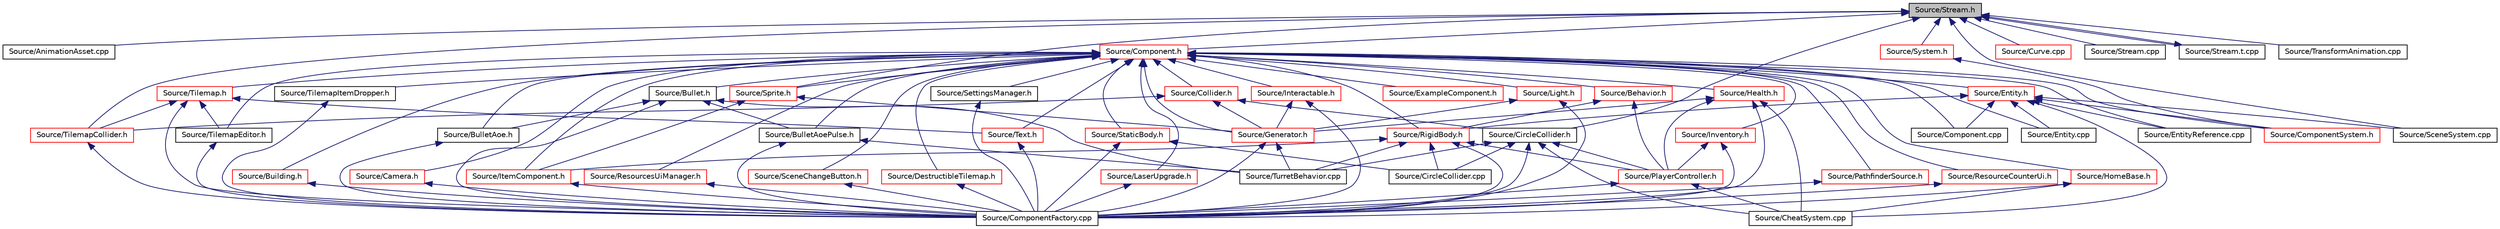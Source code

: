 digraph "Source/Stream.h"
{
 // LATEX_PDF_SIZE
  edge [fontname="Helvetica",fontsize="10",labelfontname="Helvetica",labelfontsize="10"];
  node [fontname="Helvetica",fontsize="10",shape=record];
  Node1 [label="Source/Stream.h",height=0.2,width=0.4,color="black", fillcolor="grey75", style="filled", fontcolor="black",tooltip="JSON File reading/writing."];
  Node1 -> Node2 [dir="back",color="midnightblue",fontsize="10",style="solid"];
  Node2 [label="Source/AnimationAsset.cpp",height=0.2,width=0.4,color="black", fillcolor="white", style="filled",URL="$AnimationAsset_8cpp.html",tooltip="Asset that contains information about a spritesheet animation."];
  Node1 -> Node3 [dir="back",color="midnightblue",fontsize="10",style="solid"];
  Node3 [label="Source/CircleCollider.h",height=0.2,width=0.4,color="black", fillcolor="white", style="filled",URL="$CircleCollider_8h.html",tooltip="Circle-shaped collider."];
  Node3 -> Node4 [dir="back",color="midnightblue",fontsize="10",style="solid"];
  Node4 [label="Source/CheatSystem.cpp",height=0.2,width=0.4,color="black", fillcolor="white", style="filled",URL="$CheatSystem_8cpp.html",tooltip="CheatSystem Class definition."];
  Node3 -> Node5 [dir="back",color="midnightblue",fontsize="10",style="solid"];
  Node5 [label="Source/CircleCollider.cpp",height=0.2,width=0.4,color="black", fillcolor="white", style="filled",URL="$CircleCollider_8cpp.html",tooltip="Circle-shaped collider."];
  Node3 -> Node6 [dir="back",color="midnightblue",fontsize="10",style="solid"];
  Node6 [label="Source/ComponentFactory.cpp",height=0.2,width=0.4,color="black", fillcolor="white", style="filled",URL="$ComponentFactory_8cpp.html",tooltip="Definitions for the component factory class."];
  Node3 -> Node7 [dir="back",color="midnightblue",fontsize="10",style="solid"];
  Node7 [label="Source/PlayerController.h",height=0.2,width=0.4,color="red", fillcolor="white", style="filled",URL="$PlayerController_8h.html",tooltip="PlayerController Behaviour Class."];
  Node7 -> Node4 [dir="back",color="midnightblue",fontsize="10",style="solid"];
  Node7 -> Node6 [dir="back",color="midnightblue",fontsize="10",style="solid"];
  Node3 -> Node10 [dir="back",color="midnightblue",fontsize="10",style="solid"];
  Node10 [label="Source/TurretBehavior.cpp",height=0.2,width=0.4,color="black", fillcolor="white", style="filled",URL="$TurretBehavior_8cpp.html",tooltip="Behavior Compenent for Basic Turret"];
  Node1 -> Node11 [dir="back",color="midnightblue",fontsize="10",style="solid"];
  Node11 [label="Source/Component.h",height=0.2,width=0.4,color="red", fillcolor="white", style="filled",URL="$Component_8h.html",tooltip="Virtual component header."];
  Node11 -> Node12 [dir="back",color="midnightblue",fontsize="10",style="solid"];
  Node12 [label="Source/Behavior.h",height=0.2,width=0.4,color="red", fillcolor="white", style="filled",URL="$Behavior_8h.html",tooltip="Virtual behavior component header."];
  Node12 -> Node7 [dir="back",color="midnightblue",fontsize="10",style="solid"];
  Node12 -> Node65 [dir="back",color="midnightblue",fontsize="10",style="solid"];
  Node65 [label="Source/RigidBody.h",height=0.2,width=0.4,color="red", fillcolor="white", style="filled",URL="$RigidBody_8h_source.html",tooltip=" "];
  Node65 -> Node5 [dir="back",color="midnightblue",fontsize="10",style="solid"];
  Node65 -> Node6 [dir="back",color="midnightblue",fontsize="10",style="solid"];
  Node65 -> Node28 [dir="back",color="midnightblue",fontsize="10",style="solid"];
  Node28 [label="Source/ItemComponent.h",height=0.2,width=0.4,color="red", fillcolor="white", style="filled",URL="$ItemComponent_8h.html",tooltip="Item in the world that can be picked up."];
  Node28 -> Node6 [dir="back",color="midnightblue",fontsize="10",style="solid"];
  Node65 -> Node7 [dir="back",color="midnightblue",fontsize="10",style="solid"];
  Node65 -> Node10 [dir="back",color="midnightblue",fontsize="10",style="solid"];
  Node11 -> Node82 [dir="back",color="midnightblue",fontsize="10",style="solid"];
  Node82 [label="Source/Building.h",height=0.2,width=0.4,color="red", fillcolor="white", style="filled",URL="$Building_8h.html",tooltip="Building Component Class."];
  Node82 -> Node6 [dir="back",color="midnightblue",fontsize="10",style="solid"];
  Node11 -> Node83 [dir="back",color="midnightblue",fontsize="10",style="solid"];
  Node83 [label="Source/Bullet.h",height=0.2,width=0.4,color="black", fillcolor="white", style="filled",URL="$Bullet_8h_source.html",tooltip=" "];
  Node83 -> Node84 [dir="back",color="midnightblue",fontsize="10",style="solid"];
  Node84 [label="Source/BulletAoe.h",height=0.2,width=0.4,color="black", fillcolor="white", style="filled",URL="$BulletAoe_8h_source.html",tooltip=" "];
  Node84 -> Node6 [dir="back",color="midnightblue",fontsize="10",style="solid"];
  Node83 -> Node85 [dir="back",color="midnightblue",fontsize="10",style="solid"];
  Node85 [label="Source/BulletAoePulse.h",height=0.2,width=0.4,color="black", fillcolor="white", style="filled",URL="$BulletAoePulse_8h_source.html",tooltip=" "];
  Node85 -> Node6 [dir="back",color="midnightblue",fontsize="10",style="solid"];
  Node85 -> Node10 [dir="back",color="midnightblue",fontsize="10",style="solid"];
  Node83 -> Node6 [dir="back",color="midnightblue",fontsize="10",style="solid"];
  Node83 -> Node10 [dir="back",color="midnightblue",fontsize="10",style="solid"];
  Node11 -> Node84 [dir="back",color="midnightblue",fontsize="10",style="solid"];
  Node11 -> Node85 [dir="back",color="midnightblue",fontsize="10",style="solid"];
  Node11 -> Node86 [dir="back",color="midnightblue",fontsize="10",style="solid"];
  Node86 [label="Source/Camera.h",height=0.2,width=0.4,color="red", fillcolor="white", style="filled",URL="$Camera_8h.html",tooltip="Camera component for rendering."];
  Node86 -> Node6 [dir="back",color="midnightblue",fontsize="10",style="solid"];
  Node11 -> Node98 [dir="back",color="midnightblue",fontsize="10",style="solid"];
  Node98 [label="Source/Collider.h",height=0.2,width=0.4,color="red", fillcolor="white", style="filled",URL="$Collider_8h.html",tooltip="Base component for detecting collisions."];
  Node98 -> Node3 [dir="back",color="midnightblue",fontsize="10",style="solid"];
  Node98 -> Node25 [dir="back",color="midnightblue",fontsize="10",style="solid"];
  Node25 [label="Source/Generator.h",height=0.2,width=0.4,color="red", fillcolor="white", style="filled",URL="$Generator_8h_source.html",tooltip=" "];
  Node25 -> Node6 [dir="back",color="midnightblue",fontsize="10",style="solid"];
  Node25 -> Node10 [dir="back",color="midnightblue",fontsize="10",style="solid"];
  Node98 -> Node99 [dir="back",color="midnightblue",fontsize="10",style="solid"];
  Node99 [label="Source/TilemapCollider.h",height=0.2,width=0.4,color="red", fillcolor="white", style="filled",URL="$TilemapCollider_8h.html",tooltip="tilemap collider"];
  Node99 -> Node6 [dir="back",color="midnightblue",fontsize="10",style="solid"];
  Node11 -> Node100 [dir="back",color="midnightblue",fontsize="10",style="solid"];
  Node100 [label="Source/Component.cpp",height=0.2,width=0.4,color="black", fillcolor="white", style="filled",URL="$Component_8cpp.html",tooltip="Virtual component header."];
  Node11 -> Node101 [dir="back",color="midnightblue",fontsize="10",style="solid"];
  Node101 [label="Source/ComponentSystem.h",height=0.2,width=0.4,color="red", fillcolor="white", style="filled",URL="$ComponentSystem_8h.html",tooltip="System that keeps track of a specific kind of Component."];
  Node11 -> Node109 [dir="back",color="midnightblue",fontsize="10",style="solid"];
  Node109 [label="Source/DestructibleTilemap.h",height=0.2,width=0.4,color="red", fillcolor="white", style="filled",URL="$DestructibleTilemap_8h.html",tooltip="Component responsible for handling the breaking of tiles with varrying strengths."];
  Node109 -> Node6 [dir="back",color="midnightblue",fontsize="10",style="solid"];
  Node11 -> Node105 [dir="back",color="midnightblue",fontsize="10",style="solid"];
  Node105 [label="Source/Entity.cpp",height=0.2,width=0.4,color="black", fillcolor="white", style="filled",URL="$Entity_8cpp.html",tooltip="Function definitions for the Entity class."];
  Node11 -> Node110 [dir="back",color="midnightblue",fontsize="10",style="solid"];
  Node110 [label="Source/Entity.h",height=0.2,width=0.4,color="red", fillcolor="white", style="filled",URL="$Entity_8h.html",tooltip="Entity class which holds Components."];
  Node110 -> Node4 [dir="back",color="midnightblue",fontsize="10",style="solid"];
  Node110 -> Node100 [dir="back",color="midnightblue",fontsize="10",style="solid"];
  Node110 -> Node101 [dir="back",color="midnightblue",fontsize="10",style="solid"];
  Node110 -> Node105 [dir="back",color="midnightblue",fontsize="10",style="solid"];
  Node110 -> Node140 [dir="back",color="midnightblue",fontsize="10",style="solid"];
  Node140 [label="Source/EntityReference.cpp",height=0.2,width=0.4,color="black", fillcolor="white", style="filled",URL="$EntityReference_8cpp.html",tooltip="a reference to an Entity in the scene"];
  Node110 -> Node65 [dir="back",color="midnightblue",fontsize="10",style="solid"];
  Node110 -> Node137 [dir="back",color="midnightblue",fontsize="10",style="solid"];
  Node137 [label="Source/SceneSystem.cpp",height=0.2,width=0.4,color="black", fillcolor="white", style="filled",URL="$SceneSystem_8cpp.html",tooltip="handles the process of resetting and changing scenes"];
  Node11 -> Node140 [dir="back",color="midnightblue",fontsize="10",style="solid"];
  Node11 -> Node147 [dir="back",color="midnightblue",fontsize="10",style="solid"];
  Node147 [label="Source/ExampleComponent.h",height=0.2,width=0.4,color="red", fillcolor="white", style="filled",URL="$ExampleComponent_8h.html",tooltip="DESCRIPTION HERE."];
  Node11 -> Node25 [dir="back",color="midnightblue",fontsize="10",style="solid"];
  Node11 -> Node149 [dir="back",color="midnightblue",fontsize="10",style="solid"];
  Node149 [label="Source/Health.h",height=0.2,width=0.4,color="red", fillcolor="white", style="filled",URL="$Health_8h_source.html",tooltip=" "];
  Node149 -> Node4 [dir="back",color="midnightblue",fontsize="10",style="solid"];
  Node149 -> Node6 [dir="back",color="midnightblue",fontsize="10",style="solid"];
  Node149 -> Node25 [dir="back",color="midnightblue",fontsize="10",style="solid"];
  Node149 -> Node7 [dir="back",color="midnightblue",fontsize="10",style="solid"];
  Node11 -> Node150 [dir="back",color="midnightblue",fontsize="10",style="solid"];
  Node150 [label="Source/HomeBase.h",height=0.2,width=0.4,color="red", fillcolor="white", style="filled",URL="$HomeBase_8h_source.html",tooltip=" "];
  Node150 -> Node4 [dir="back",color="midnightblue",fontsize="10",style="solid"];
  Node150 -> Node6 [dir="back",color="midnightblue",fontsize="10",style="solid"];
  Node11 -> Node151 [dir="back",color="midnightblue",fontsize="10",style="solid"];
  Node151 [label="Source/Interactable.h",height=0.2,width=0.4,color="red", fillcolor="white", style="filled",URL="$Interactable_8h.html",tooltip="Component which can be interacted with by pressing a button when nearby."];
  Node151 -> Node6 [dir="back",color="midnightblue",fontsize="10",style="solid"];
  Node151 -> Node25 [dir="back",color="midnightblue",fontsize="10",style="solid"];
  Node11 -> Node152 [dir="back",color="midnightblue",fontsize="10",style="solid"];
  Node152 [label="Source/Inventory.h",height=0.2,width=0.4,color="red", fillcolor="white", style="filled",URL="$Inventory_8h.html",tooltip="Inventory component that stores items."];
  Node152 -> Node6 [dir="back",color="midnightblue",fontsize="10",style="solid"];
  Node152 -> Node7 [dir="back",color="midnightblue",fontsize="10",style="solid"];
  Node11 -> Node28 [dir="back",color="midnightblue",fontsize="10",style="solid"];
  Node11 -> Node153 [dir="back",color="midnightblue",fontsize="10",style="solid"];
  Node153 [label="Source/LaserUpgrade.h",height=0.2,width=0.4,color="red", fillcolor="white", style="filled",URL="$LaserUpgrade_8h.html",tooltip="collectable upgrade to the player's MiningLaser"];
  Node153 -> Node6 [dir="back",color="midnightblue",fontsize="10",style="solid"];
  Node11 -> Node154 [dir="back",color="midnightblue",fontsize="10",style="solid"];
  Node154 [label="Source/Light.h",height=0.2,width=0.4,color="red", fillcolor="white", style="filled",URL="$Light_8h.html",tooltip="Light source component. It shines."];
  Node154 -> Node6 [dir="back",color="midnightblue",fontsize="10",style="solid"];
  Node154 -> Node25 [dir="back",color="midnightblue",fontsize="10",style="solid"];
  Node11 -> Node155 [dir="back",color="midnightblue",fontsize="10",style="solid"];
  Node155 [label="Source/PathfinderSource.h",height=0.2,width=0.4,color="red", fillcolor="white", style="filled",URL="$PathfinderSource_8h.html",tooltip="Defines parent entity as the map for pathfinding."];
  Node155 -> Node6 [dir="back",color="midnightblue",fontsize="10",style="solid"];
  Node11 -> Node156 [dir="back",color="midnightblue",fontsize="10",style="solid"];
  Node156 [label="Source/ResourceCounterUi.h",height=0.2,width=0.4,color="red", fillcolor="white", style="filled",URL="$ResourceCounterUi_8h.html",tooltip="Ui Component that displays a resource sprite and a count."];
  Node156 -> Node6 [dir="back",color="midnightblue",fontsize="10",style="solid"];
  Node11 -> Node115 [dir="back",color="midnightblue",fontsize="10",style="solid"];
  Node115 [label="Source/ResourcesUiManager.h",height=0.2,width=0.4,color="red", fillcolor="white", style="filled",URL="$ResourcesUiManager_8h.html",tooltip="Component that manages the UI for displaying what resources a player currently has."];
  Node115 -> Node6 [dir="back",color="midnightblue",fontsize="10",style="solid"];
  Node11 -> Node65 [dir="back",color="midnightblue",fontsize="10",style="solid"];
  Node11 -> Node157 [dir="back",color="midnightblue",fontsize="10",style="solid"];
  Node157 [label="Source/SceneChangeButton.h",height=0.2,width=0.4,color="red", fillcolor="white", style="filled",URL="$SceneChangeButton_8h.html",tooltip="Component that changes the scene when clicked."];
  Node157 -> Node6 [dir="back",color="midnightblue",fontsize="10",style="solid"];
  Node11 -> Node116 [dir="back",color="midnightblue",fontsize="10",style="solid"];
  Node116 [label="Source/SettingsManager.h",height=0.2,width=0.4,color="black", fillcolor="white", style="filled",URL="$SettingsManager_8h.html",tooltip="Settings Manager Class."];
  Node116 -> Node6 [dir="back",color="midnightblue",fontsize="10",style="solid"];
  Node11 -> Node117 [dir="back",color="midnightblue",fontsize="10",style="solid"];
  Node117 [label="Source/Sprite.h",height=0.2,width=0.4,color="red", fillcolor="white", style="filled",URL="$Sprite_8h_source.html",tooltip=" "];
  Node117 -> Node25 [dir="back",color="midnightblue",fontsize="10",style="solid"];
  Node117 -> Node28 [dir="back",color="midnightblue",fontsize="10",style="solid"];
  Node11 -> Node158 [dir="back",color="midnightblue",fontsize="10",style="solid"];
  Node158 [label="Source/StaticBody.h",height=0.2,width=0.4,color="red", fillcolor="white", style="filled",URL="$StaticBody_8h.html",tooltip="pysics body which can be collided with and does not move"];
  Node158 -> Node5 [dir="back",color="midnightblue",fontsize="10",style="solid"];
  Node158 -> Node6 [dir="back",color="midnightblue",fontsize="10",style="solid"];
  Node11 -> Node144 [dir="back",color="midnightblue",fontsize="10",style="solid"];
  Node144 [label="Source/Text.h",height=0.2,width=0.4,color="red", fillcolor="white", style="filled",URL="$Text_8h.html",tooltip="Component that makes use of Tilemap to draw text."];
  Node144 -> Node6 [dir="back",color="midnightblue",fontsize="10",style="solid"];
  Node11 -> Node143 [dir="back",color="midnightblue",fontsize="10",style="solid"];
  Node143 [label="Source/Tilemap.h",height=0.2,width=0.4,color="red", fillcolor="white", style="filled",URL="$Tilemap_8h.html",tooltip="Tilemap component - loads and manages a tilemap array."];
  Node143 -> Node6 [dir="back",color="midnightblue",fontsize="10",style="solid"];
  Node143 -> Node144 [dir="back",color="midnightblue",fontsize="10",style="solid"];
  Node143 -> Node99 [dir="back",color="midnightblue",fontsize="10",style="solid"];
  Node143 -> Node125 [dir="back",color="midnightblue",fontsize="10",style="solid"];
  Node125 [label="Source/TilemapEditor.h",height=0.2,width=0.4,color="black", fillcolor="white", style="filled",URL="$TilemapEditor_8h.html",tooltip="Component that allows direct editing of a Tilemap."];
  Node125 -> Node6 [dir="back",color="midnightblue",fontsize="10",style="solid"];
  Node11 -> Node125 [dir="back",color="midnightblue",fontsize="10",style="solid"];
  Node11 -> Node126 [dir="back",color="midnightblue",fontsize="10",style="solid"];
  Node126 [label="Source/TilemapItemDropper.h",height=0.2,width=0.4,color="black", fillcolor="white", style="filled",URL="$TilemapItemDropper_8h.html",tooltip="Drops an item whenever a tile is broken."];
  Node126 -> Node6 [dir="back",color="midnightblue",fontsize="10",style="solid"];
  Node1 -> Node168 [dir="back",color="midnightblue",fontsize="10",style="solid"];
  Node168 [label="Source/Curve.cpp",height=0.2,width=0.4,color="red", fillcolor="white", style="filled",URL="$Curve_8cpp.html",tooltip="class for interpolating between sequences of values"];
  Node1 -> Node137 [dir="back",color="midnightblue",fontsize="10",style="solid"];
  Node1 -> Node117 [dir="back",color="midnightblue",fontsize="10",style="solid"];
  Node1 -> Node172 [dir="back",color="midnightblue",fontsize="10",style="solid"];
  Node172 [label="Source/Stream.cpp",height=0.2,width=0.4,color="black", fillcolor="white", style="filled",URL="$Stream_8cpp.html",tooltip="JSON File reading/writing."];
  Node1 -> Node173 [dir="back",color="midnightblue",fontsize="10",style="solid"];
  Node173 [label="Source/Stream.t.cpp",height=0.2,width=0.4,color="black", fillcolor="white", style="filled",URL="$Stream_8t_8cpp.html",tooltip="JSON File reading/writing."];
  Node173 -> Node1 [dir="back",color="midnightblue",fontsize="10",style="solid"];
  Node1 -> Node174 [dir="back",color="midnightblue",fontsize="10",style="solid"];
  Node174 [label="Source/System.h",height=0.2,width=0.4,color="red", fillcolor="white", style="filled",URL="$System_8h.html",tooltip="Base class for all Systems."];
  Node174 -> Node101 [dir="back",color="midnightblue",fontsize="10",style="solid"];
  Node1 -> Node99 [dir="back",color="midnightblue",fontsize="10",style="solid"];
  Node1 -> Node171 [dir="back",color="midnightblue",fontsize="10",style="solid"];
  Node171 [label="Source/TransformAnimation.cpp",height=0.2,width=0.4,color="black", fillcolor="white", style="filled",URL="$TransformAnimation_8cpp.html",tooltip="Asset that animates a Transform with Curves."];
}
